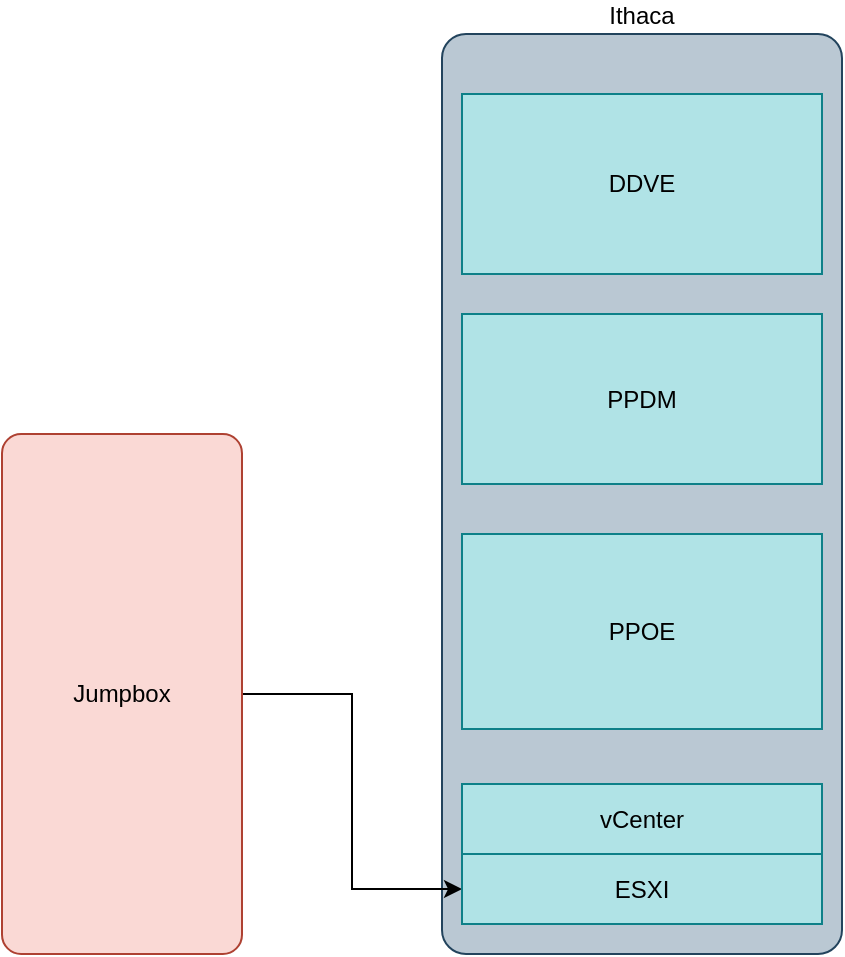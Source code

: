 <mxfile version="20.3.0" type="github"><diagram id="C5RBs43oDa-KdzZeNtuy" name="Page-1"><mxGraphModel dx="1422" dy="762" grid="1" gridSize="10" guides="1" tooltips="1" connect="1" arrows="1" fold="1" page="1" pageScale="1" pageWidth="827" pageHeight="1169" math="0" shadow="0"><root><mxCell id="WIyWlLk6GJQsqaUBKTNV-0"/><mxCell id="WIyWlLk6GJQsqaUBKTNV-1" parent="WIyWlLk6GJQsqaUBKTNV-0"/><mxCell id="DStPtx17KWBFrBW6do2W-1" value="Ithaca&lt;br&gt;" style="rounded=1;whiteSpace=wrap;html=1;fillColor=#bac8d3;strokeColor=#23445d;arcSize=6;labelPosition=center;verticalLabelPosition=top;align=center;verticalAlign=bottom;" vertex="1" parent="WIyWlLk6GJQsqaUBKTNV-1"><mxGeometry x="440" y="160" width="200" height="460" as="geometry"/></mxCell><mxCell id="DStPtx17KWBFrBW6do2W-8" style="edgeStyle=orthogonalEdgeStyle;rounded=0;orthogonalLoop=1;jettySize=auto;html=1;" edge="1" parent="WIyWlLk6GJQsqaUBKTNV-1" source="DStPtx17KWBFrBW6do2W-2" target="DStPtx17KWBFrBW6do2W-3"><mxGeometry relative="1" as="geometry"/></mxCell><mxCell id="DStPtx17KWBFrBW6do2W-2" value="Jumpbox" style="rounded=1;whiteSpace=wrap;html=1;arcSize=8;fillColor=#fad9d5;strokeColor=#ae4132;" vertex="1" parent="WIyWlLk6GJQsqaUBKTNV-1"><mxGeometry x="220" y="360" width="120" height="260" as="geometry"/></mxCell><mxCell id="DStPtx17KWBFrBW6do2W-3" value="ESXI" style="rounded=0;whiteSpace=wrap;html=1;fillColor=#b0e3e6;strokeColor=#0e8088;" vertex="1" parent="WIyWlLk6GJQsqaUBKTNV-1"><mxGeometry x="450" y="570" width="180" height="35" as="geometry"/></mxCell><mxCell id="DStPtx17KWBFrBW6do2W-4" value="vCenter" style="rounded=0;whiteSpace=wrap;html=1;fillColor=#b0e3e6;strokeColor=#0e8088;" vertex="1" parent="WIyWlLk6GJQsqaUBKTNV-1"><mxGeometry x="450" y="535" width="180" height="35" as="geometry"/></mxCell><mxCell id="DStPtx17KWBFrBW6do2W-5" value="PPOE" style="rounded=0;whiteSpace=wrap;html=1;fillColor=#b0e3e6;strokeColor=#0e8088;" vertex="1" parent="WIyWlLk6GJQsqaUBKTNV-1"><mxGeometry x="450" y="410" width="180" height="97.5" as="geometry"/></mxCell><mxCell id="DStPtx17KWBFrBW6do2W-6" value="DDVE" style="rounded=0;whiteSpace=wrap;html=1;fillColor=#b0e3e6;strokeColor=#0e8088;" vertex="1" parent="WIyWlLk6GJQsqaUBKTNV-1"><mxGeometry x="450" y="190" width="180" height="90" as="geometry"/></mxCell><mxCell id="DStPtx17KWBFrBW6do2W-7" value="PPDM" style="rounded=0;whiteSpace=wrap;html=1;fillColor=#b0e3e6;strokeColor=#0e8088;" vertex="1" parent="WIyWlLk6GJQsqaUBKTNV-1"><mxGeometry x="450" y="300" width="180" height="85" as="geometry"/></mxCell></root></mxGraphModel></diagram></mxfile>